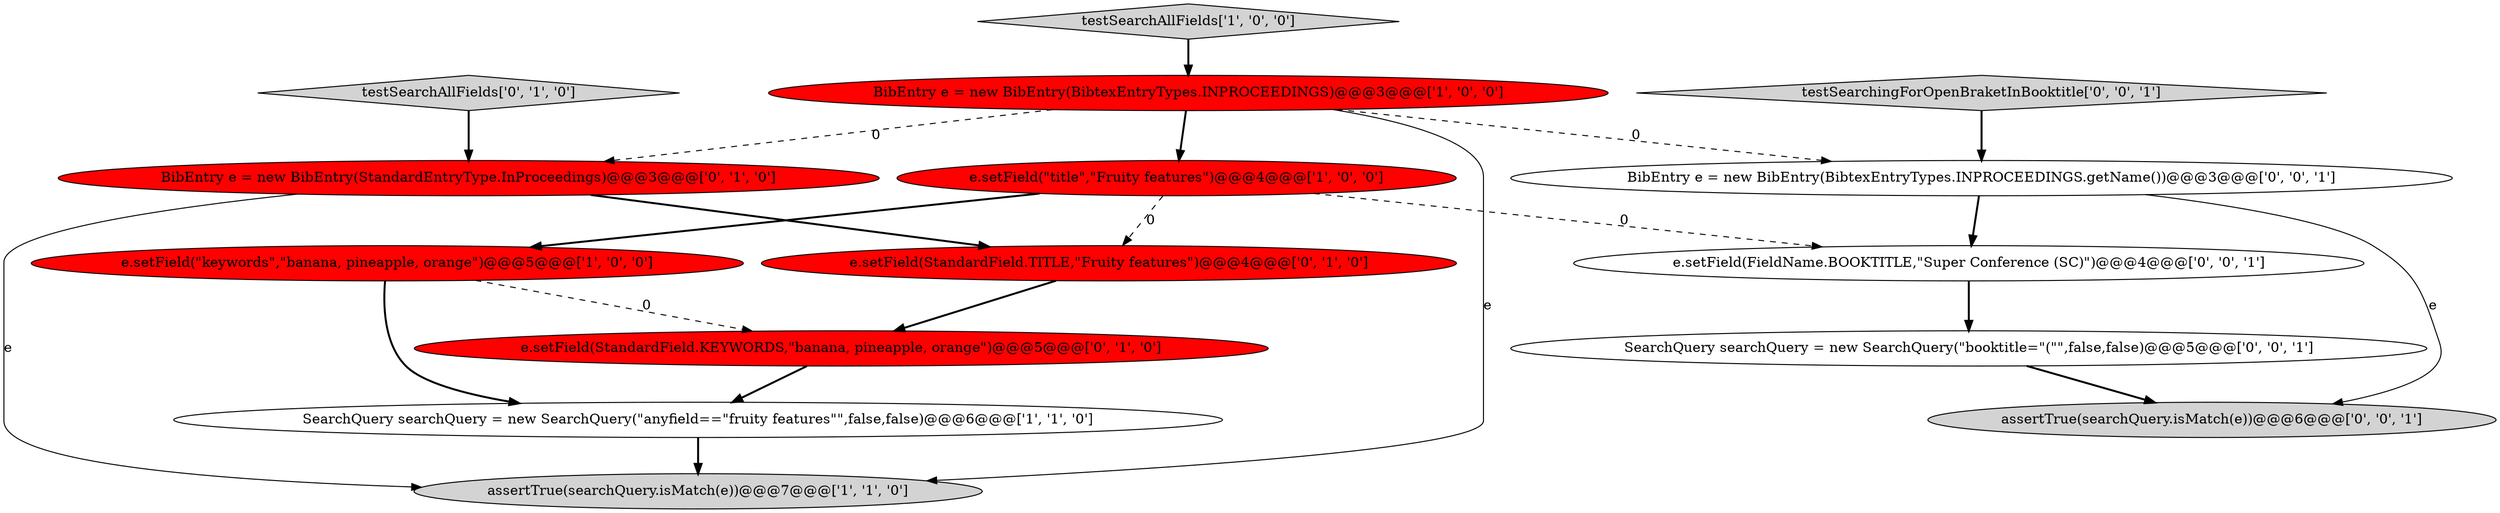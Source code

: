digraph {
2 [style = filled, label = "assertTrue(searchQuery.isMatch(e))@@@7@@@['1', '1', '0']", fillcolor = lightgray, shape = ellipse image = "AAA0AAABBB1BBB"];
8 [style = filled, label = "e.setField(StandardField.KEYWORDS,\"banana, pineapple, orange\")@@@5@@@['0', '1', '0']", fillcolor = red, shape = ellipse image = "AAA1AAABBB2BBB"];
13 [style = filled, label = "BibEntry e = new BibEntry(BibtexEntryTypes.INPROCEEDINGS.getName())@@@3@@@['0', '0', '1']", fillcolor = white, shape = ellipse image = "AAA0AAABBB3BBB"];
4 [style = filled, label = "SearchQuery searchQuery = new SearchQuery(\"anyfield==\"fruity features\"\",false,false)@@@6@@@['1', '1', '0']", fillcolor = white, shape = ellipse image = "AAA0AAABBB1BBB"];
12 [style = filled, label = "assertTrue(searchQuery.isMatch(e))@@@6@@@['0', '0', '1']", fillcolor = lightgray, shape = ellipse image = "AAA0AAABBB3BBB"];
14 [style = filled, label = "SearchQuery searchQuery = new SearchQuery(\"booktitle=\"(\"\",false,false)@@@5@@@['0', '0', '1']", fillcolor = white, shape = ellipse image = "AAA0AAABBB3BBB"];
9 [style = filled, label = "BibEntry e = new BibEntry(StandardEntryType.InProceedings)@@@3@@@['0', '1', '0']", fillcolor = red, shape = ellipse image = "AAA1AAABBB2BBB"];
6 [style = filled, label = "e.setField(StandardField.TITLE,\"Fruity features\")@@@4@@@['0', '1', '0']", fillcolor = red, shape = ellipse image = "AAA1AAABBB2BBB"];
3 [style = filled, label = "BibEntry e = new BibEntry(BibtexEntryTypes.INPROCEEDINGS)@@@3@@@['1', '0', '0']", fillcolor = red, shape = ellipse image = "AAA1AAABBB1BBB"];
7 [style = filled, label = "testSearchAllFields['0', '1', '0']", fillcolor = lightgray, shape = diamond image = "AAA0AAABBB2BBB"];
0 [style = filled, label = "e.setField(\"keywords\",\"banana, pineapple, orange\")@@@5@@@['1', '0', '0']", fillcolor = red, shape = ellipse image = "AAA1AAABBB1BBB"];
10 [style = filled, label = "testSearchingForOpenBraketInBooktitle['0', '0', '1']", fillcolor = lightgray, shape = diamond image = "AAA0AAABBB3BBB"];
5 [style = filled, label = "testSearchAllFields['1', '0', '0']", fillcolor = lightgray, shape = diamond image = "AAA0AAABBB1BBB"];
11 [style = filled, label = "e.setField(FieldName.BOOKTITLE,\"Super Conference (SC)\")@@@4@@@['0', '0', '1']", fillcolor = white, shape = ellipse image = "AAA0AAABBB3BBB"];
1 [style = filled, label = "e.setField(\"title\",\"Fruity features\")@@@4@@@['1', '0', '0']", fillcolor = red, shape = ellipse image = "AAA1AAABBB1BBB"];
5->3 [style = bold, label=""];
9->2 [style = solid, label="e"];
3->1 [style = bold, label=""];
11->14 [style = bold, label=""];
1->0 [style = bold, label=""];
4->2 [style = bold, label=""];
3->13 [style = dashed, label="0"];
13->11 [style = bold, label=""];
9->6 [style = bold, label=""];
13->12 [style = solid, label="e"];
7->9 [style = bold, label=""];
3->2 [style = solid, label="e"];
10->13 [style = bold, label=""];
3->9 [style = dashed, label="0"];
0->4 [style = bold, label=""];
1->6 [style = dashed, label="0"];
1->11 [style = dashed, label="0"];
14->12 [style = bold, label=""];
6->8 [style = bold, label=""];
0->8 [style = dashed, label="0"];
8->4 [style = bold, label=""];
}
